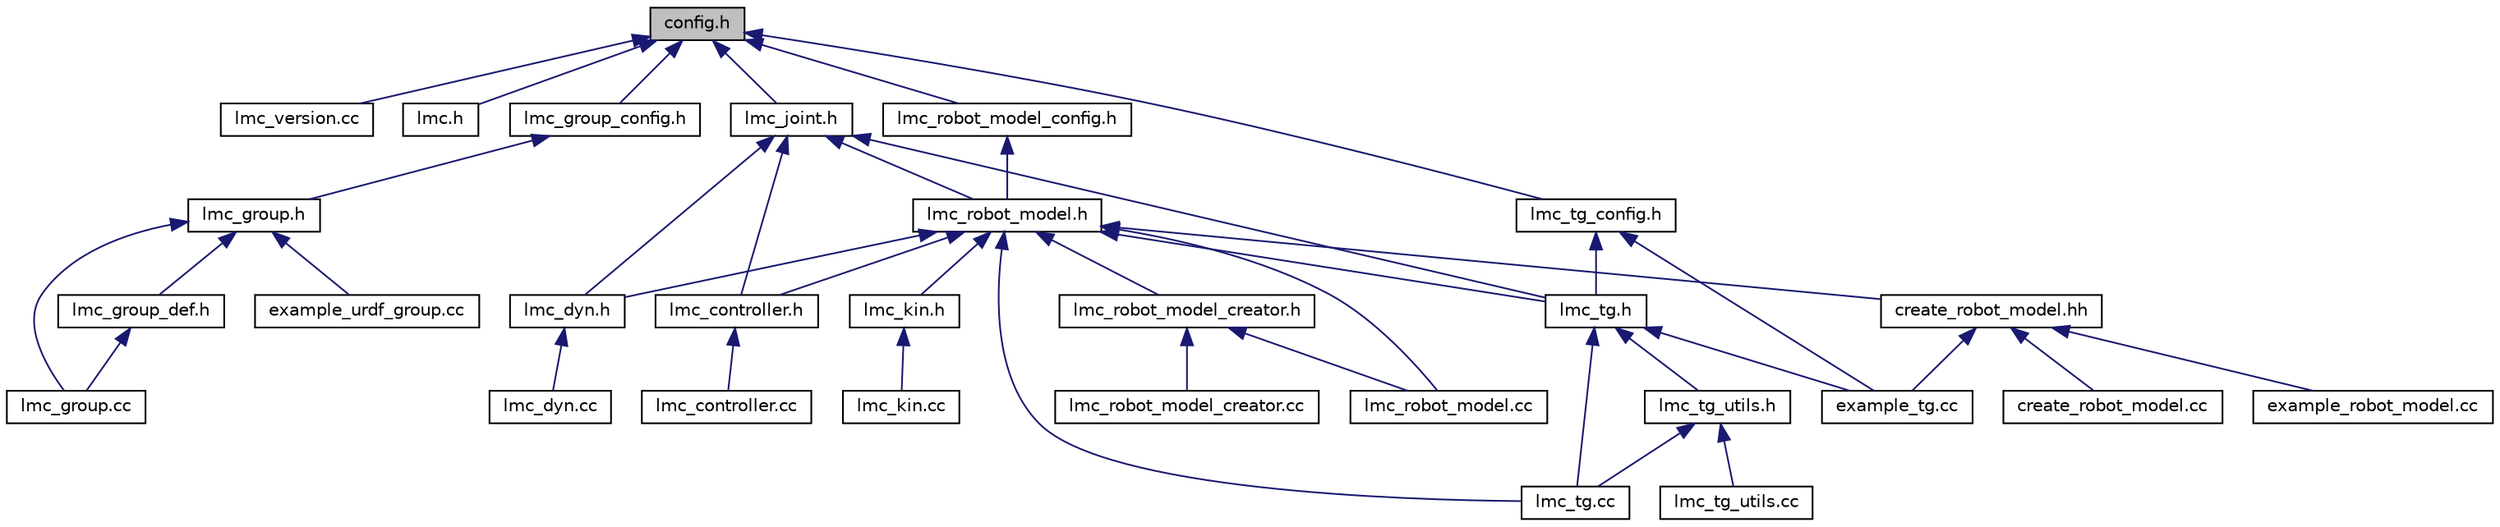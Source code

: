 digraph "config.h"
{
  edge [fontname="Helvetica",fontsize="10",labelfontname="Helvetica",labelfontsize="10"];
  node [fontname="Helvetica",fontsize="10",shape=record];
  Node1 [label="config.h",height=0.2,width=0.4,color="black", fillcolor="grey75", style="filled", fontcolor="black"];
  Node1 -> Node2 [dir="back",color="midnightblue",fontsize="10",style="solid",fontname="Helvetica"];
  Node2 [label="lmc_version.cc",height=0.2,width=0.4,color="black", fillcolor="white", style="filled",URL="$lmc__version_8cc_source.html"];
  Node1 -> Node3 [dir="back",color="midnightblue",fontsize="10",style="solid",fontname="Helvetica"];
  Node3 [label="lmc.h",height=0.2,width=0.4,color="black", fillcolor="white", style="filled",URL="$lmc_8h.html",tooltip="Main page instruction, no source code. "];
  Node1 -> Node4 [dir="back",color="midnightblue",fontsize="10",style="solid",fontname="Helvetica"];
  Node4 [label="lmc_group_config.h",height=0.2,width=0.4,color="black", fillcolor="white", style="filled",URL="$lmc__group__config_8h.html",tooltip="Group(basic unit for coliision detect and motion planner) config data structures. ..."];
  Node4 -> Node5 [dir="back",color="midnightblue",fontsize="10",style="solid",fontname="Helvetica"];
  Node5 [label="lmc_group.h",height=0.2,width=0.4,color="black", fillcolor="white", style="filled",URL="$lmc__group_8h.html",tooltip="Group(basic unit for coliision detect and motion planner) related data structures and functions..."];
  Node5 -> Node6 [dir="back",color="midnightblue",fontsize="10",style="solid",fontname="Helvetica"];
  Node6 [label="lmc_group.cc",height=0.2,width=0.4,color="black", fillcolor="white", style="filled",URL="$lmc__group_8cc_source.html"];
  Node5 -> Node7 [dir="back",color="midnightblue",fontsize="10",style="solid",fontname="Helvetica"];
  Node7 [label="lmc_group_def.h",height=0.2,width=0.4,color="black", fillcolor="white", style="filled",URL="$lmc__group__def_8h_source.html"];
  Node7 -> Node6 [dir="back",color="midnightblue",fontsize="10",style="solid",fontname="Helvetica"];
  Node5 -> Node8 [dir="back",color="midnightblue",fontsize="10",style="solid",fontname="Helvetica"];
  Node8 [label="example_urdf_group.cc",height=0.2,width=0.4,color="black", fillcolor="white", style="filled",URL="$example__urdf__group_8cc.html"];
  Node1 -> Node9 [dir="back",color="midnightblue",fontsize="10",style="solid",fontname="Helvetica"];
  Node9 [label="lmc_joint.h",height=0.2,width=0.4,color="black", fillcolor="white", style="filled",URL="$lmc__joint_8h.html",tooltip="Joint related data structure. "];
  Node9 -> Node10 [dir="back",color="midnightblue",fontsize="10",style="solid",fontname="Helvetica"];
  Node10 [label="lmc_controller.h",height=0.2,width=0.4,color="black", fillcolor="white", style="filled",URL="$lmc__controller_8h.html",tooltip="Controller related functions. "];
  Node10 -> Node11 [dir="back",color="midnightblue",fontsize="10",style="solid",fontname="Helvetica"];
  Node11 [label="lmc_controller.cc",height=0.2,width=0.4,color="black", fillcolor="white", style="filled",URL="$lmc__controller_8cc_source.html"];
  Node9 -> Node12 [dir="back",color="midnightblue",fontsize="10",style="solid",fontname="Helvetica"];
  Node12 [label="lmc_dyn.h",height=0.2,width=0.4,color="black", fillcolor="white", style="filled",URL="$lmc__dyn_8h.html",tooltip="Dynamic related functions. "];
  Node12 -> Node13 [dir="back",color="midnightblue",fontsize="10",style="solid",fontname="Helvetica"];
  Node13 [label="lmc_dyn.cc",height=0.2,width=0.4,color="black", fillcolor="white", style="filled",URL="$lmc__dyn_8cc_source.html"];
  Node9 -> Node14 [dir="back",color="midnightblue",fontsize="10",style="solid",fontname="Helvetica"];
  Node14 [label="lmc_robot_model.h",height=0.2,width=0.4,color="black", fillcolor="white", style="filled",URL="$lmc__robot__model_8h.html",tooltip="Robot model related data structures and functions. "];
  Node14 -> Node15 [dir="back",color="midnightblue",fontsize="10",style="solid",fontname="Helvetica"];
  Node15 [label="lmc_robot_model.cc",height=0.2,width=0.4,color="black", fillcolor="white", style="filled",URL="$lmc__robot__model_8cc_source.html"];
  Node14 -> Node16 [dir="back",color="midnightblue",fontsize="10",style="solid",fontname="Helvetica"];
  Node16 [label="lmc_robot_model_creator.h",height=0.2,width=0.4,color="black", fillcolor="white", style="filled",URL="$lmc__robot__model__creator_8h_source.html"];
  Node16 -> Node15 [dir="back",color="midnightblue",fontsize="10",style="solid",fontname="Helvetica"];
  Node16 -> Node17 [dir="back",color="midnightblue",fontsize="10",style="solid",fontname="Helvetica"];
  Node17 [label="lmc_robot_model_creator.cc",height=0.2,width=0.4,color="black", fillcolor="white", style="filled",URL="$lmc__robot__model__creator_8cc_source.html"];
  Node14 -> Node18 [dir="back",color="midnightblue",fontsize="10",style="solid",fontname="Helvetica"];
  Node18 [label="lmc_tg.cc",height=0.2,width=0.4,color="black", fillcolor="white", style="filled",URL="$lmc__tg_8cc_source.html"];
  Node14 -> Node10 [dir="back",color="midnightblue",fontsize="10",style="solid",fontname="Helvetica"];
  Node14 -> Node12 [dir="back",color="midnightblue",fontsize="10",style="solid",fontname="Helvetica"];
  Node14 -> Node19 [dir="back",color="midnightblue",fontsize="10",style="solid",fontname="Helvetica"];
  Node19 [label="lmc_kin.h",height=0.2,width=0.4,color="black", fillcolor="white", style="filled",URL="$lmc__kin_8h.html",tooltip="Kinematic related functions. "];
  Node19 -> Node20 [dir="back",color="midnightblue",fontsize="10",style="solid",fontname="Helvetica"];
  Node20 [label="lmc_kin.cc",height=0.2,width=0.4,color="black", fillcolor="white", style="filled",URL="$lmc__kin_8cc_source.html"];
  Node14 -> Node21 [dir="back",color="midnightblue",fontsize="10",style="solid",fontname="Helvetica"];
  Node21 [label="lmc_tg.h",height=0.2,width=0.4,color="black", fillcolor="white", style="filled",URL="$lmc__tg_8h.html",tooltip="Trajectory generator related data structures and functions. "];
  Node21 -> Node18 [dir="back",color="midnightblue",fontsize="10",style="solid",fontname="Helvetica"];
  Node21 -> Node22 [dir="back",color="midnightblue",fontsize="10",style="solid",fontname="Helvetica"];
  Node22 [label="lmc_tg_utils.h",height=0.2,width=0.4,color="black", fillcolor="white", style="filled",URL="$lmc__tg__utils_8h_source.html"];
  Node22 -> Node18 [dir="back",color="midnightblue",fontsize="10",style="solid",fontname="Helvetica"];
  Node22 -> Node23 [dir="back",color="midnightblue",fontsize="10",style="solid",fontname="Helvetica"];
  Node23 [label="lmc_tg_utils.cc",height=0.2,width=0.4,color="black", fillcolor="white", style="filled",URL="$lmc__tg__utils_8cc_source.html"];
  Node21 -> Node24 [dir="back",color="midnightblue",fontsize="10",style="solid",fontname="Helvetica"];
  Node24 [label="example_tg.cc",height=0.2,width=0.4,color="black", fillcolor="white", style="filled",URL="$example__tg_8cc.html"];
  Node14 -> Node25 [dir="back",color="midnightblue",fontsize="10",style="solid",fontname="Helvetica"];
  Node25 [label="create_robot_model.hh",height=0.2,width=0.4,color="black", fillcolor="white", style="filled",URL="$create__robot__model_8hh.html",tooltip="create robot model function. "];
  Node25 -> Node26 [dir="back",color="midnightblue",fontsize="10",style="solid",fontname="Helvetica"];
  Node26 [label="create_robot_model.cc",height=0.2,width=0.4,color="black", fillcolor="white", style="filled",URL="$create__robot__model_8cc.html"];
  Node25 -> Node27 [dir="back",color="midnightblue",fontsize="10",style="solid",fontname="Helvetica"];
  Node27 [label="example_robot_model.cc",height=0.2,width=0.4,color="black", fillcolor="white", style="filled",URL="$example__robot__model_8cc.html"];
  Node25 -> Node24 [dir="back",color="midnightblue",fontsize="10",style="solid",fontname="Helvetica"];
  Node9 -> Node21 [dir="back",color="midnightblue",fontsize="10",style="solid",fontname="Helvetica"];
  Node1 -> Node28 [dir="back",color="midnightblue",fontsize="10",style="solid",fontname="Helvetica"];
  Node28 [label="lmc_robot_model_config.h",height=0.2,width=0.4,color="black", fillcolor="white", style="filled",URL="$lmc__robot__model__config_8h.html",tooltip="Robot model config related data structures. "];
  Node28 -> Node14 [dir="back",color="midnightblue",fontsize="10",style="solid",fontname="Helvetica"];
  Node1 -> Node29 [dir="back",color="midnightblue",fontsize="10",style="solid",fontname="Helvetica"];
  Node29 [label="lmc_tg_config.h",height=0.2,width=0.4,color="black", fillcolor="white", style="filled",URL="$lmc__tg__config_8h.html",tooltip="Trajectory generator configuration data structure. "];
  Node29 -> Node21 [dir="back",color="midnightblue",fontsize="10",style="solid",fontname="Helvetica"];
  Node29 -> Node24 [dir="back",color="midnightblue",fontsize="10",style="solid",fontname="Helvetica"];
}
